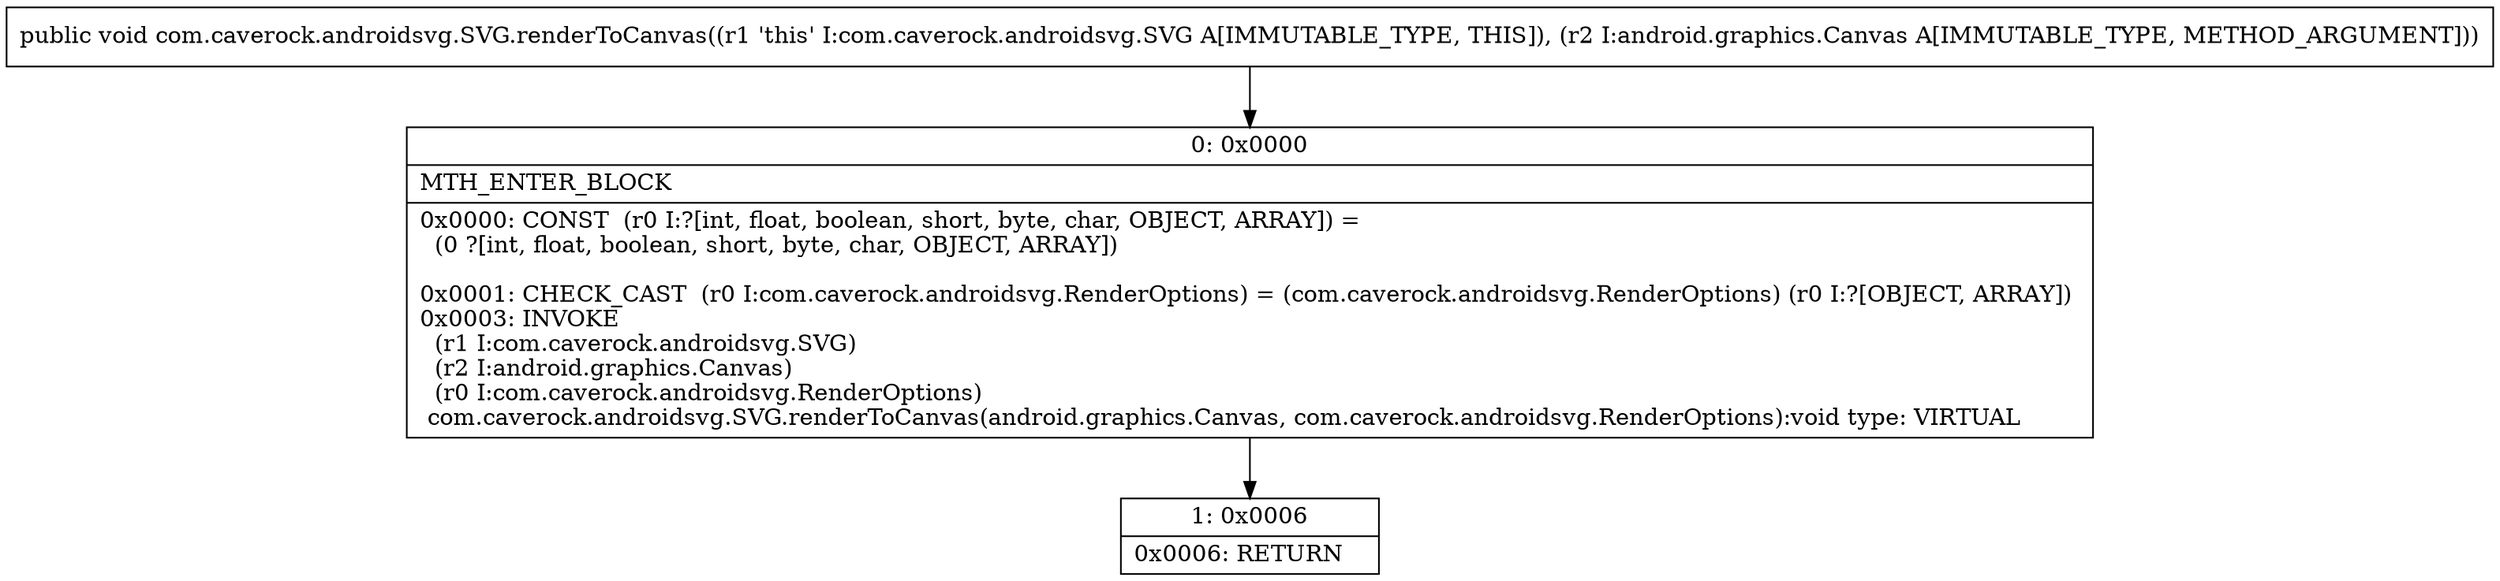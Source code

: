 digraph "CFG forcom.caverock.androidsvg.SVG.renderToCanvas(Landroid\/graphics\/Canvas;)V" {
Node_0 [shape=record,label="{0\:\ 0x0000|MTH_ENTER_BLOCK\l|0x0000: CONST  (r0 I:?[int, float, boolean, short, byte, char, OBJECT, ARRAY]) = \l  (0 ?[int, float, boolean, short, byte, char, OBJECT, ARRAY])\l \l0x0001: CHECK_CAST  (r0 I:com.caverock.androidsvg.RenderOptions) = (com.caverock.androidsvg.RenderOptions) (r0 I:?[OBJECT, ARRAY]) \l0x0003: INVOKE  \l  (r1 I:com.caverock.androidsvg.SVG)\l  (r2 I:android.graphics.Canvas)\l  (r0 I:com.caverock.androidsvg.RenderOptions)\l com.caverock.androidsvg.SVG.renderToCanvas(android.graphics.Canvas, com.caverock.androidsvg.RenderOptions):void type: VIRTUAL \l}"];
Node_1 [shape=record,label="{1\:\ 0x0006|0x0006: RETURN   \l}"];
MethodNode[shape=record,label="{public void com.caverock.androidsvg.SVG.renderToCanvas((r1 'this' I:com.caverock.androidsvg.SVG A[IMMUTABLE_TYPE, THIS]), (r2 I:android.graphics.Canvas A[IMMUTABLE_TYPE, METHOD_ARGUMENT])) }"];
MethodNode -> Node_0;
Node_0 -> Node_1;
}


